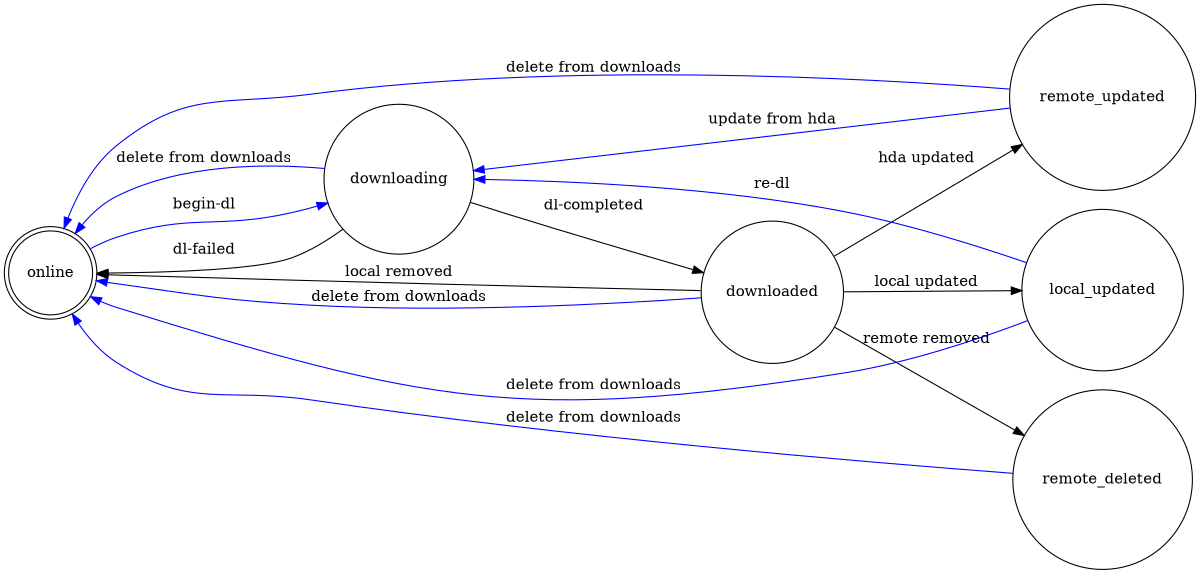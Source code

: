 digraph download_states {
        rankdir=LR;
        size="8,5"
        node [shape = doublecircle]; online;
        node [shape = circle];
        online -> downloading [ label = "begin-dl" color=blue];
        downloading -> online [ label = "dl-failed" ];
        downloading -> downloaded [ label = "dl-completed" ];
        downloaded -> remote_updated [ label = "hda updated" ];
        downloaded -> local_updated [ label = "local updated" ];
        downloaded -> online [ label = "local removed" ];
        downloaded -> remote_deleted [ label = "remote removed" ];
        downloading -> online [ label = "delete from downloads" color=blue];
        downloaded -> online [ label = "delete from downloads" color=blue];
        remote_deleted -> online [ label = "delete from downloads" color=blue];
        remote_updated -> online [ label = "delete from downloads" color=blue];
        local_updated -> online [ label = "delete from downloads" color=blue];
        remote_updated -> downloading [ label = "update from hda" color=blue];
        local_updated -> downloading [ label = "re-dl" color=blue];
}
